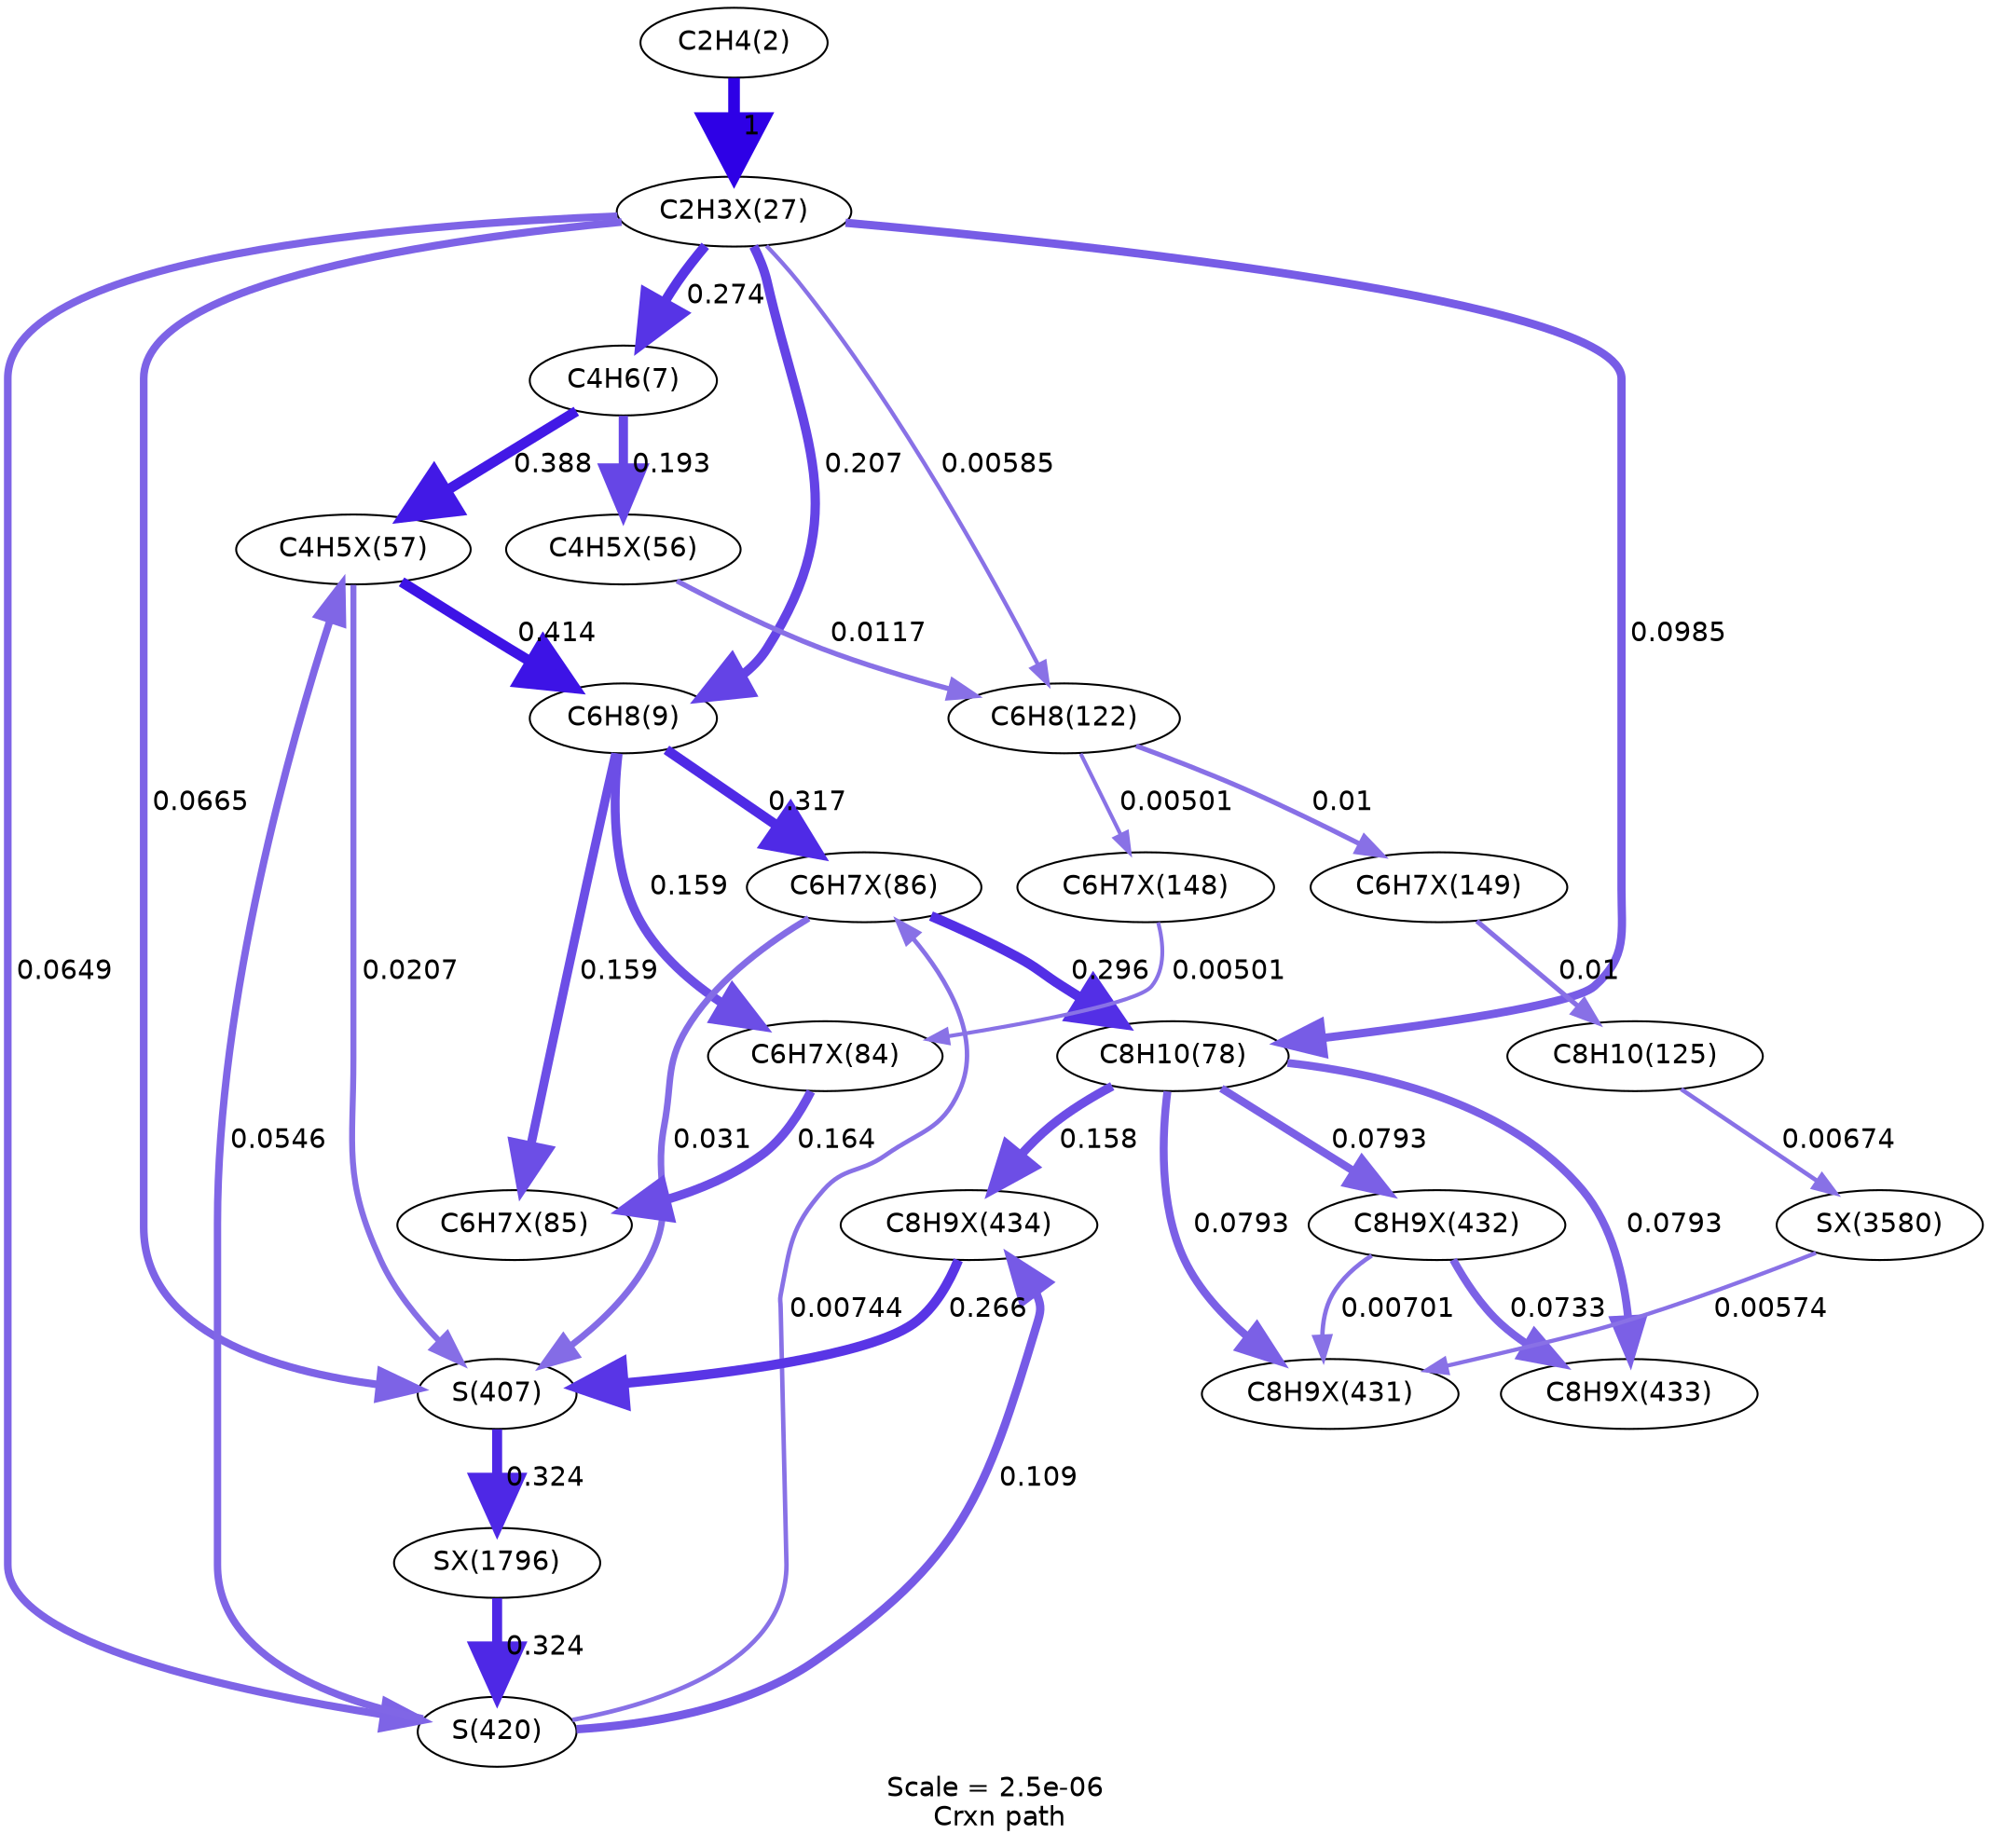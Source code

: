 digraph reaction_paths {
center=1;
s5 -> s63[fontname="Helvetica", style="setlinewidth(6)", arrowsize=3, color="0.7, 1.5, 0.9"
, label=" 1"];
s63 -> s8[fontname="Helvetica", style="setlinewidth(5.02)", arrowsize=2.51, color="0.7, 0.774, 0.9"
, label=" 0.274"];
s63 -> s9[fontname="Helvetica", style="setlinewidth(4.81)", arrowsize=2.41, color="0.7, 0.707, 0.9"
, label=" 0.207"];
s63 -> s12[fontname="Helvetica", style="setlinewidth(2.12)", arrowsize=1.06, color="0.7, 0.506, 0.9"
, label=" 0.00585"];
s63 -> s11[fontname="Helvetica", style="setlinewidth(4.25)", arrowsize=2.13, color="0.7, 0.599, 0.9"
, label=" 0.0985"];
s63 -> s29[fontname="Helvetica", style="setlinewidth(3.95)", arrowsize=1.98, color="0.7, 0.567, 0.9"
, label=" 0.0665"];
s63 -> s32[fontname="Helvetica", style="setlinewidth(3.93)", arrowsize=1.97, color="0.7, 0.565, 0.9"
, label=" 0.0649"];
s8 -> s75[fontname="Helvetica", style="setlinewidth(5.29)", arrowsize=2.64, color="0.7, 0.888, 0.9"
, label=" 0.388"];
s8 -> s74[fontname="Helvetica", style="setlinewidth(4.76)", arrowsize=2.38, color="0.7, 0.693, 0.9"
, label=" 0.193"];
s75 -> s9[fontname="Helvetica", style="setlinewidth(5.33)", arrowsize=2.67, color="0.7, 0.914, 0.9"
, label=" 0.414"];
s75 -> s29[fontname="Helvetica", style="setlinewidth(3.07)", arrowsize=1.54, color="0.7, 0.521, 0.9"
, label=" 0.0207"];
s32 -> s75[fontname="Helvetica", style="setlinewidth(3.8)", arrowsize=1.9, color="0.7, 0.555, 0.9"
, label=" 0.0546"];
s9 -> s81[fontname="Helvetica", style="setlinewidth(5.13)", arrowsize=2.57, color="0.7, 0.817, 0.9"
, label=" 0.317"];
s9 -> s80[fontname="Helvetica", style="setlinewidth(4.61)", arrowsize=2.31, color="0.7, 0.659, 0.9"
, label=" 0.159"];
s9 -> s79[fontname="Helvetica", style="setlinewidth(4.61)", arrowsize=2.31, color="0.7, 0.659, 0.9"
, label=" 0.159"];
s74 -> s12[fontname="Helvetica", style="setlinewidth(2.64)", arrowsize=1.32, color="0.7, 0.512, 0.9"
, label=" 0.0117"];
s12 -> s88[fontname="Helvetica", style="setlinewidth(2)", arrowsize=1, color="0.7, 0.505, 0.9"
, label=" 0.00501"];
s12 -> s89[fontname="Helvetica", style="setlinewidth(2.52)", arrowsize=1.26, color="0.7, 0.51, 0.9"
, label=" 0.01"];
s81 -> s11[fontname="Helvetica", style="setlinewidth(5.08)", arrowsize=2.54, color="0.7, 0.796, 0.9"
, label=" 0.296"];
s81 -> s29[fontname="Helvetica", style="setlinewidth(3.38)", arrowsize=1.69, color="0.7, 0.531, 0.9"
, label=" 0.031"];
s32 -> s81[fontname="Helvetica", style="setlinewidth(2.3)", arrowsize=1.15, color="0.7, 0.507, 0.9"
, label=" 0.00744"];
s11 -> s108[fontname="Helvetica", style="setlinewidth(4.61)", arrowsize=2.3, color="0.7, 0.658, 0.9"
, label=" 0.158"];
s11 -> s107[fontname="Helvetica", style="setlinewidth(4.09)", arrowsize=2.04, color="0.7, 0.579, 0.9"
, label=" 0.0793"];
s11 -> s106[fontname="Helvetica", style="setlinewidth(4.09)", arrowsize=2.04, color="0.7, 0.579, 0.9"
, label=" 0.0793"];
s11 -> s105[fontname="Helvetica", style="setlinewidth(4.09)", arrowsize=2.04, color="0.7, 0.579, 0.9"
, label=" 0.0793"];
s79 -> s80[fontname="Helvetica", style="setlinewidth(4.64)", arrowsize=2.32, color="0.7, 0.664, 0.9"
, label=" 0.164"];
s88 -> s79[fontname="Helvetica", style="setlinewidth(2)", arrowsize=1, color="0.7, 0.505, 0.9"
, label=" 0.00501"];
s108 -> s29[fontname="Helvetica", style="setlinewidth(5)", arrowsize=2.5, color="0.7, 0.766, 0.9"
, label=" 0.266"];
s32 -> s108[fontname="Helvetica", style="setlinewidth(4.33)", arrowsize=2.16, color="0.7, 0.609, 0.9"
, label=" 0.109"];
s29 -> s137[fontname="Helvetica", style="setlinewidth(5.15)", arrowsize=2.57, color="0.7, 0.824, 0.9"
, label=" 0.324"];
s89 -> s13[fontname="Helvetica", style="setlinewidth(2.52)", arrowsize=1.26, color="0.7, 0.51, 0.9"
, label=" 0.01"];
s13 -> s146[fontname="Helvetica", style="setlinewidth(2.23)", arrowsize=1.11, color="0.7, 0.507, 0.9"
, label=" 0.00674"];
s137 -> s32[fontname="Helvetica", style="setlinewidth(5.15)", arrowsize=2.58, color="0.7, 0.824, 0.9"
, label=" 0.324"];
s106 -> s107[fontname="Helvetica", style="setlinewidth(4.03)", arrowsize=2.01, color="0.7, 0.573, 0.9"
, label=" 0.0733"];
s106 -> s105[fontname="Helvetica", style="setlinewidth(2.26)", arrowsize=1.13, color="0.7, 0.507, 0.9"
, label=" 0.00701"];
s146 -> s105[fontname="Helvetica", style="setlinewidth(2.1)", arrowsize=1.05, color="0.7, 0.506, 0.9"
, label=" 0.00574"];
s5 [ fontname="Helvetica", label="C2H4(2)"];
s8 [ fontname="Helvetica", label="C4H6(7)"];
s9 [ fontname="Helvetica", label="C6H8(9)"];
s11 [ fontname="Helvetica", label="C8H10(78)"];
s12 [ fontname="Helvetica", label="C6H8(122)"];
s13 [ fontname="Helvetica", label="C8H10(125)"];
s29 [ fontname="Helvetica", label="S(407)"];
s32 [ fontname="Helvetica", label="S(420)"];
s63 [ fontname="Helvetica", label="C2H3X(27)"];
s74 [ fontname="Helvetica", label="C4H5X(56)"];
s75 [ fontname="Helvetica", label="C4H5X(57)"];
s79 [ fontname="Helvetica", label="C6H7X(84)"];
s80 [ fontname="Helvetica", label="C6H7X(85)"];
s81 [ fontname="Helvetica", label="C6H7X(86)"];
s88 [ fontname="Helvetica", label="C6H7X(148)"];
s89 [ fontname="Helvetica", label="C6H7X(149)"];
s105 [ fontname="Helvetica", label="C8H9X(431)"];
s106 [ fontname="Helvetica", label="C8H9X(432)"];
s107 [ fontname="Helvetica", label="C8H9X(433)"];
s108 [ fontname="Helvetica", label="C8H9X(434)"];
s137 [ fontname="Helvetica", label="SX(1796)"];
s146 [ fontname="Helvetica", label="SX(3580)"];
 label = "Scale = 2.5e-06\l Crxn path";
 fontname = "Helvetica";
}
